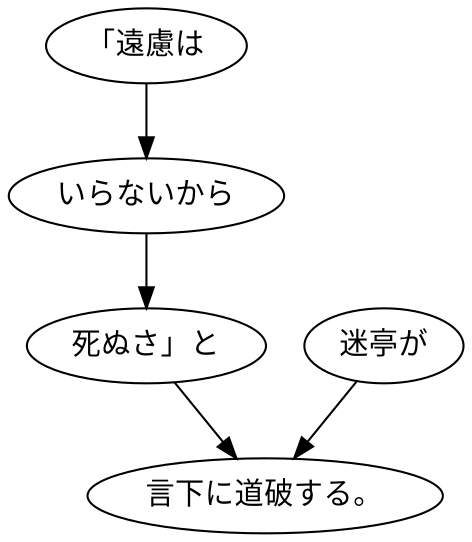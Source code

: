 digraph graph8566 {
	node0 [label="「遠慮は"];
	node1 [label="いらないから"];
	node2 [label="死ぬさ」と"];
	node3 [label="迷亭が"];
	node4 [label="言下に道破する。"];
	node0 -> node1;
	node1 -> node2;
	node2 -> node4;
	node3 -> node4;
}

